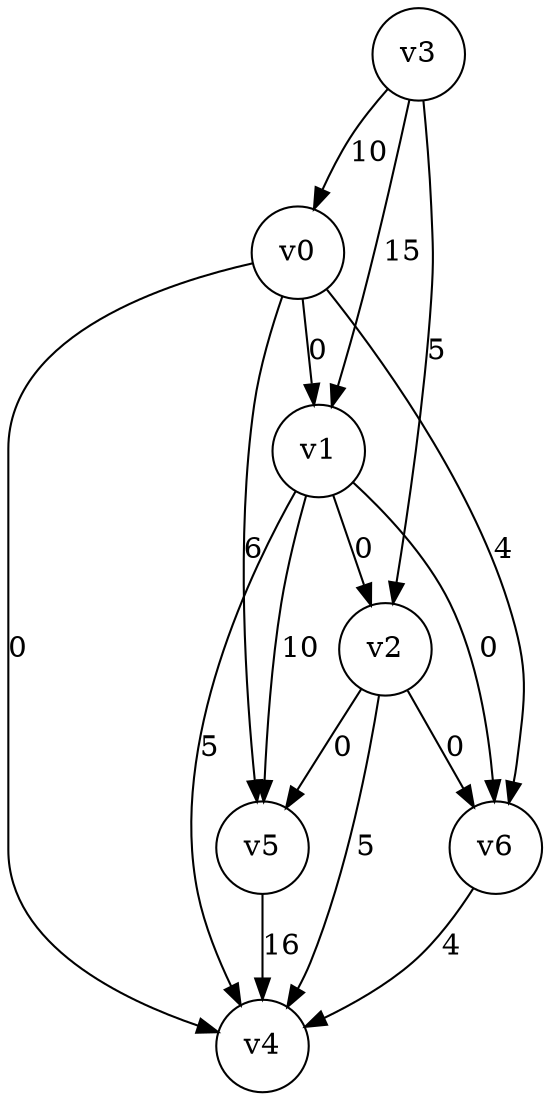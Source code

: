 digraph
{
	node [shape=circle, label="v0"] 0;
	node [shape=circle, label="v1"] 1;
	node [shape=circle, label="v2"] 2;
	node [shape=circle, label="v3"] 3;
	node [shape=circle, label="v4"] 4;
	node [shape=circle, label="v5"] 5;
	node [shape=circle, label="v6"] 6;
	0 -> 1 [label="0"]
	0 -> 4 [label="0"]
	0 -> 5 [label="6"]
	0 -> 6 [label="4"]
	1 -> 2 [label="0"]
	1 -> 4 [label="5"]
	1 -> 5 [label="10"]
	1 -> 6 [label="0"]
	2 -> 4 [label="5"]
	2 -> 5 [label="0"]
	2 -> 6 [label="0"]
	3 -> 0 [label="10"]
	3 -> 1 [label="15"]
	3 -> 2 [label="5"]
	5 -> 4 [label="16"]
	6 -> 4 [label="4"]
}
